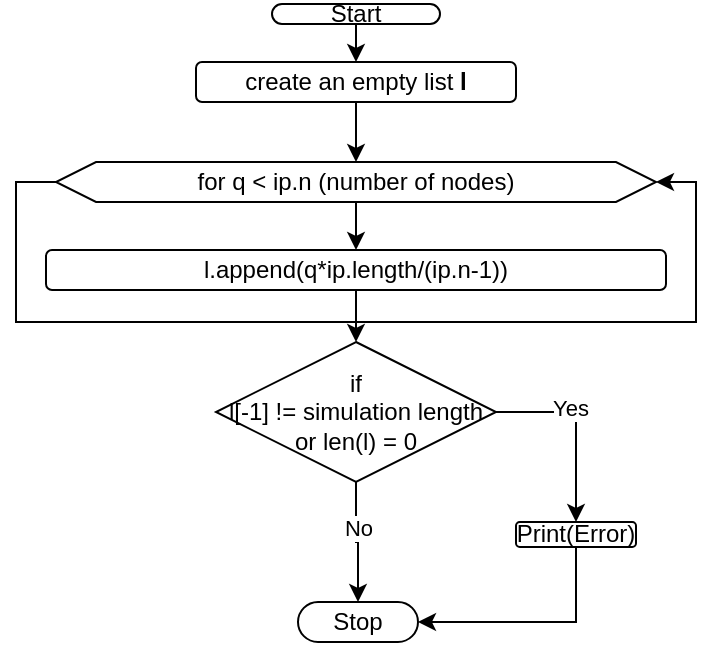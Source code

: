 <mxfile version="21.6.9" type="github">
  <diagram id="C5RBs43oDa-KdzZeNtuy" name="Page-1">
    <mxGraphModel dx="819" dy="453" grid="1" gridSize="10" guides="1" tooltips="1" connect="1" arrows="1" fold="1" page="1" pageScale="1" pageWidth="827" pageHeight="1169" math="0" shadow="0">
      <root>
        <mxCell id="WIyWlLk6GJQsqaUBKTNV-0" />
        <mxCell id="WIyWlLk6GJQsqaUBKTNV-1" parent="WIyWlLk6GJQsqaUBKTNV-0" />
        <mxCell id="SPGaAKHdo6wMfNcyxkbD-9" style="edgeStyle=orthogonalEdgeStyle;rounded=0;orthogonalLoop=1;jettySize=auto;html=1;exitX=0.5;exitY=1;exitDx=0;exitDy=0;entryX=0.5;entryY=0;entryDx=0;entryDy=0;" edge="1" parent="WIyWlLk6GJQsqaUBKTNV-1" source="WIyWlLk6GJQsqaUBKTNV-3" target="SPGaAKHdo6wMfNcyxkbD-0">
          <mxGeometry relative="1" as="geometry" />
        </mxCell>
        <mxCell id="WIyWlLk6GJQsqaUBKTNV-3" value="Start" style="rounded=1;whiteSpace=wrap;html=1;fontSize=12;glass=0;strokeWidth=1;shadow=0;arcSize=50;" parent="WIyWlLk6GJQsqaUBKTNV-1" vertex="1">
          <mxGeometry x="372" y="131" width="84" height="10" as="geometry" />
        </mxCell>
        <mxCell id="WIyWlLk6GJQsqaUBKTNV-11" value="Stop" style="rounded=1;whiteSpace=wrap;html=1;fontSize=12;glass=0;strokeWidth=1;shadow=0;arcSize=50;" parent="WIyWlLk6GJQsqaUBKTNV-1" vertex="1">
          <mxGeometry x="385" y="430" width="60" height="20" as="geometry" />
        </mxCell>
        <mxCell id="SPGaAKHdo6wMfNcyxkbD-26" style="edgeStyle=orthogonalEdgeStyle;rounded=0;orthogonalLoop=1;jettySize=auto;html=1;exitX=0.5;exitY=1;exitDx=0;exitDy=0;entryX=0.5;entryY=0;entryDx=0;entryDy=0;" edge="1" parent="WIyWlLk6GJQsqaUBKTNV-1" source="SPGaAKHdo6wMfNcyxkbD-0" target="SPGaAKHdo6wMfNcyxkbD-1">
          <mxGeometry relative="1" as="geometry" />
        </mxCell>
        <mxCell id="SPGaAKHdo6wMfNcyxkbD-0" value="create an empty list &lt;b&gt;l&lt;/b&gt;" style="rounded=1;whiteSpace=wrap;html=1;" vertex="1" parent="WIyWlLk6GJQsqaUBKTNV-1">
          <mxGeometry x="334" y="160" width="160" height="20" as="geometry" />
        </mxCell>
        <mxCell id="SPGaAKHdo6wMfNcyxkbD-27" style="edgeStyle=orthogonalEdgeStyle;rounded=0;orthogonalLoop=1;jettySize=auto;html=1;exitX=0.5;exitY=1;exitDx=0;exitDy=0;entryX=0.5;entryY=0;entryDx=0;entryDy=0;" edge="1" parent="WIyWlLk6GJQsqaUBKTNV-1" source="SPGaAKHdo6wMfNcyxkbD-1" target="SPGaAKHdo6wMfNcyxkbD-2">
          <mxGeometry relative="1" as="geometry" />
        </mxCell>
        <mxCell id="SPGaAKHdo6wMfNcyxkbD-1" value="for q &amp;lt; ip.n (number of nodes)" style="shape=hexagon;perimeter=hexagonPerimeter2;whiteSpace=wrap;html=1;fixedSize=1;" vertex="1" parent="WIyWlLk6GJQsqaUBKTNV-1">
          <mxGeometry x="264" y="210" width="300" height="20" as="geometry" />
        </mxCell>
        <mxCell id="SPGaAKHdo6wMfNcyxkbD-28" style="edgeStyle=orthogonalEdgeStyle;rounded=0;orthogonalLoop=1;jettySize=auto;html=1;exitX=0.5;exitY=1;exitDx=0;exitDy=0;entryX=0.5;entryY=0;entryDx=0;entryDy=0;" edge="1" parent="WIyWlLk6GJQsqaUBKTNV-1" source="SPGaAKHdo6wMfNcyxkbD-2" target="SPGaAKHdo6wMfNcyxkbD-3">
          <mxGeometry relative="1" as="geometry" />
        </mxCell>
        <mxCell id="SPGaAKHdo6wMfNcyxkbD-2" value="l.append(q*ip.length/(ip.n-1))" style="rounded=1;whiteSpace=wrap;html=1;" vertex="1" parent="WIyWlLk6GJQsqaUBKTNV-1">
          <mxGeometry x="259" y="254" width="310" height="20" as="geometry" />
        </mxCell>
        <mxCell id="SPGaAKHdo6wMfNcyxkbD-6" value="" style="edgeStyle=orthogonalEdgeStyle;rounded=0;orthogonalLoop=1;jettySize=auto;html=1;" edge="1" parent="WIyWlLk6GJQsqaUBKTNV-1" source="SPGaAKHdo6wMfNcyxkbD-3" target="SPGaAKHdo6wMfNcyxkbD-5">
          <mxGeometry relative="1" as="geometry" />
        </mxCell>
        <mxCell id="SPGaAKHdo6wMfNcyxkbD-8" value="Yes" style="edgeLabel;html=1;align=center;verticalAlign=middle;resizable=0;points=[];" vertex="1" connectable="0" parent="SPGaAKHdo6wMfNcyxkbD-6">
          <mxGeometry x="-0.231" y="2" relative="1" as="geometry">
            <mxPoint as="offset" />
          </mxGeometry>
        </mxCell>
        <mxCell id="SPGaAKHdo6wMfNcyxkbD-13" style="edgeStyle=orthogonalEdgeStyle;rounded=0;orthogonalLoop=1;jettySize=auto;html=1;exitX=0.5;exitY=1;exitDx=0;exitDy=0;entryX=0.5;entryY=0;entryDx=0;entryDy=0;" edge="1" parent="WIyWlLk6GJQsqaUBKTNV-1" source="SPGaAKHdo6wMfNcyxkbD-3" target="WIyWlLk6GJQsqaUBKTNV-11">
          <mxGeometry relative="1" as="geometry" />
        </mxCell>
        <mxCell id="SPGaAKHdo6wMfNcyxkbD-14" value="No" style="edgeLabel;html=1;align=center;verticalAlign=middle;resizable=0;points=[];" vertex="1" connectable="0" parent="SPGaAKHdo6wMfNcyxkbD-13">
          <mxGeometry x="-0.25" y="1" relative="1" as="geometry">
            <mxPoint as="offset" />
          </mxGeometry>
        </mxCell>
        <mxCell id="SPGaAKHdo6wMfNcyxkbD-3" value="if &lt;br&gt;l[-1] != simulation length or len(l) = 0" style="rhombus;whiteSpace=wrap;html=1;" vertex="1" parent="WIyWlLk6GJQsqaUBKTNV-1">
          <mxGeometry x="344" y="300" width="140" height="70" as="geometry" />
        </mxCell>
        <mxCell id="SPGaAKHdo6wMfNcyxkbD-24" style="edgeStyle=orthogonalEdgeStyle;rounded=0;orthogonalLoop=1;jettySize=auto;html=1;exitX=0.5;exitY=1;exitDx=0;exitDy=0;entryX=1;entryY=0.5;entryDx=0;entryDy=0;" edge="1" parent="WIyWlLk6GJQsqaUBKTNV-1" source="SPGaAKHdo6wMfNcyxkbD-5" target="WIyWlLk6GJQsqaUBKTNV-11">
          <mxGeometry relative="1" as="geometry" />
        </mxCell>
        <mxCell id="SPGaAKHdo6wMfNcyxkbD-5" value="Print(Error)" style="rounded=1;whiteSpace=wrap;html=1;" vertex="1" parent="WIyWlLk6GJQsqaUBKTNV-1">
          <mxGeometry x="494" y="390" width="60" height="12.5" as="geometry" />
        </mxCell>
        <mxCell id="SPGaAKHdo6wMfNcyxkbD-29" style="edgeStyle=orthogonalEdgeStyle;rounded=0;orthogonalLoop=1;jettySize=auto;html=1;exitX=0;exitY=0.5;exitDx=0;exitDy=0;entryX=1;entryY=0.5;entryDx=0;entryDy=0;" edge="1" parent="WIyWlLk6GJQsqaUBKTNV-1" source="SPGaAKHdo6wMfNcyxkbD-1" target="SPGaAKHdo6wMfNcyxkbD-1">
          <mxGeometry relative="1" as="geometry">
            <Array as="points">
              <mxPoint x="244" y="220" />
              <mxPoint x="244" y="290" />
              <mxPoint x="584" y="290" />
              <mxPoint x="584" y="220" />
            </Array>
          </mxGeometry>
        </mxCell>
      </root>
    </mxGraphModel>
  </diagram>
</mxfile>
